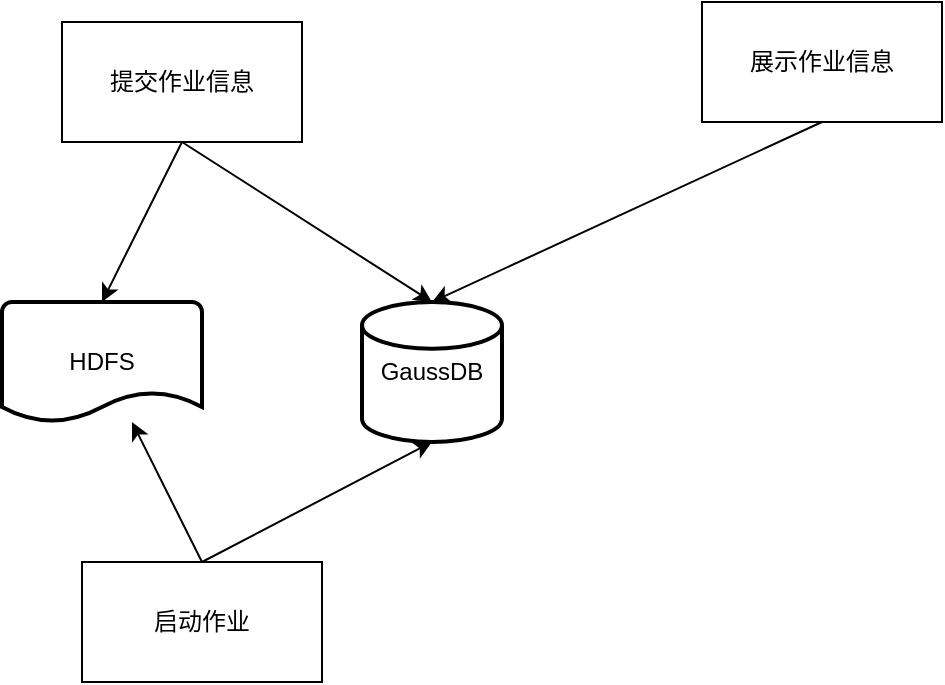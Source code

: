 <mxfile version="15.5.7" type="github">
  <diagram id="iHBFDbL2aOnu-IH5htIQ" name="Page-1">
    <mxGraphModel dx="902" dy="561" grid="1" gridSize="10" guides="1" tooltips="1" connect="1" arrows="1" fold="1" page="1" pageScale="1" pageWidth="827" pageHeight="1169" math="0" shadow="0">
      <root>
        <mxCell id="0" />
        <mxCell id="1" parent="0" />
        <mxCell id="Ck5HYmiKmCiAXejHMIz2-1" value="提交作业信息" style="rounded=0;whiteSpace=wrap;html=1;" vertex="1" parent="1">
          <mxGeometry x="110" y="130" width="120" height="60" as="geometry" />
        </mxCell>
        <mxCell id="Ck5HYmiKmCiAXejHMIz2-4" value="&lt;span&gt;GaussDB&lt;/span&gt;" style="strokeWidth=2;html=1;shape=mxgraph.flowchart.database;whiteSpace=wrap;" vertex="1" parent="1">
          <mxGeometry x="260" y="270" width="70" height="70" as="geometry" />
        </mxCell>
        <mxCell id="Ck5HYmiKmCiAXejHMIz2-5" value="&lt;span&gt;HDFS&lt;/span&gt;" style="strokeWidth=2;html=1;shape=mxgraph.flowchart.document2;whiteSpace=wrap;size=0.25;" vertex="1" parent="1">
          <mxGeometry x="80" y="270" width="100" height="60" as="geometry" />
        </mxCell>
        <mxCell id="Ck5HYmiKmCiAXejHMIz2-6" value="" style="endArrow=classic;html=1;rounded=0;exitX=0.5;exitY=1;exitDx=0;exitDy=0;entryX=0.5;entryY=0;entryDx=0;entryDy=0;entryPerimeter=0;" edge="1" parent="1" source="Ck5HYmiKmCiAXejHMIz2-1" target="Ck5HYmiKmCiAXejHMIz2-4">
          <mxGeometry width="50" height="50" relative="1" as="geometry">
            <mxPoint x="310" y="310" as="sourcePoint" />
            <mxPoint x="360" y="260" as="targetPoint" />
          </mxGeometry>
        </mxCell>
        <mxCell id="Ck5HYmiKmCiAXejHMIz2-7" value="" style="endArrow=classic;html=1;rounded=0;exitX=0.5;exitY=1;exitDx=0;exitDy=0;entryX=0.5;entryY=0;entryDx=0;entryDy=0;entryPerimeter=0;" edge="1" parent="1" source="Ck5HYmiKmCiAXejHMIz2-1" target="Ck5HYmiKmCiAXejHMIz2-5">
          <mxGeometry width="50" height="50" relative="1" as="geometry">
            <mxPoint x="280" y="310" as="sourcePoint" />
            <mxPoint x="330" y="260" as="targetPoint" />
          </mxGeometry>
        </mxCell>
        <mxCell id="Ck5HYmiKmCiAXejHMIz2-8" value="展示作业信息" style="rounded=0;whiteSpace=wrap;html=1;" vertex="1" parent="1">
          <mxGeometry x="430" y="120" width="120" height="60" as="geometry" />
        </mxCell>
        <mxCell id="Ck5HYmiKmCiAXejHMIz2-9" value="" style="endArrow=classic;html=1;rounded=0;exitX=0.5;exitY=1;exitDx=0;exitDy=0;entryX=0.5;entryY=0;entryDx=0;entryDy=0;entryPerimeter=0;" edge="1" parent="1" source="Ck5HYmiKmCiAXejHMIz2-8" target="Ck5HYmiKmCiAXejHMIz2-4">
          <mxGeometry width="50" height="50" relative="1" as="geometry">
            <mxPoint x="420" y="290" as="sourcePoint" />
            <mxPoint x="470" y="240" as="targetPoint" />
          </mxGeometry>
        </mxCell>
        <mxCell id="Ck5HYmiKmCiAXejHMIz2-10" value="启动作业" style="rounded=0;whiteSpace=wrap;html=1;" vertex="1" parent="1">
          <mxGeometry x="120" y="400" width="120" height="60" as="geometry" />
        </mxCell>
        <mxCell id="Ck5HYmiKmCiAXejHMIz2-11" value="" style="endArrow=classic;html=1;rounded=0;entryX=0.5;entryY=1;entryDx=0;entryDy=0;entryPerimeter=0;exitX=0.5;exitY=0;exitDx=0;exitDy=0;" edge="1" parent="1" source="Ck5HYmiKmCiAXejHMIz2-10" target="Ck5HYmiKmCiAXejHMIz2-4">
          <mxGeometry width="50" height="50" relative="1" as="geometry">
            <mxPoint x="300" y="470" as="sourcePoint" />
            <mxPoint x="350" y="420" as="targetPoint" />
          </mxGeometry>
        </mxCell>
        <mxCell id="Ck5HYmiKmCiAXejHMIz2-12" value="" style="endArrow=classic;html=1;rounded=0;exitX=0.5;exitY=0;exitDx=0;exitDy=0;" edge="1" parent="1" source="Ck5HYmiKmCiAXejHMIz2-10" target="Ck5HYmiKmCiAXejHMIz2-5">
          <mxGeometry width="50" height="50" relative="1" as="geometry">
            <mxPoint x="50" y="420" as="sourcePoint" />
            <mxPoint x="100" y="370" as="targetPoint" />
          </mxGeometry>
        </mxCell>
      </root>
    </mxGraphModel>
  </diagram>
</mxfile>
